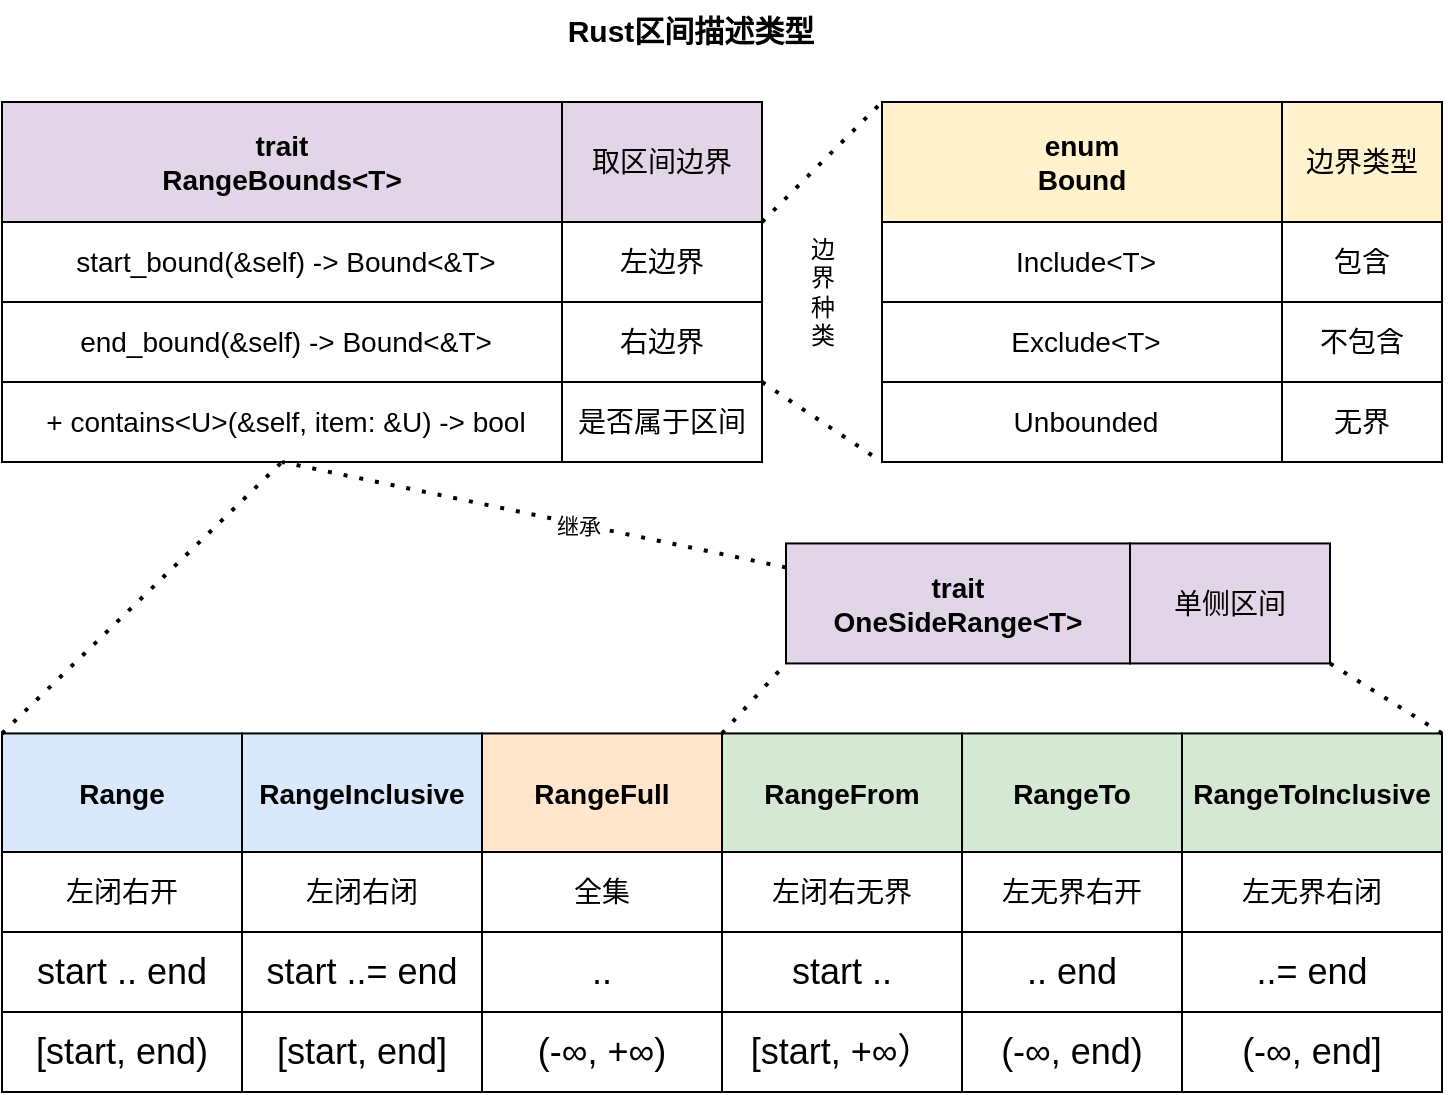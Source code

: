<mxfile version="21.6.1" type="device">
  <diagram name="第 1 页" id="fL5U-PgAhNhYn_C0-pY9">
    <mxGraphModel dx="792" dy="1156" grid="0" gridSize="10" guides="1" tooltips="1" connect="1" arrows="1" fold="1" page="1" pageScale="1" pageWidth="827" pageHeight="1169" math="0" shadow="0">
      <root>
        <mxCell id="0" />
        <mxCell id="1" parent="0" />
        <mxCell id="WMmsZvtwF0M1ZBAkQZpD-8" value="&lt;b&gt;trait&lt;br style=&quot;font-size: 14px;&quot;&gt;RangeBounds&amp;lt;T&amp;gt;&lt;/b&gt;" style="rounded=0;whiteSpace=wrap;html=1;fontSize=14;fillColor=#e1d5e7;strokeColor=#000000;" vertex="1" parent="1">
          <mxGeometry x="40" y="190" width="280" height="60" as="geometry" />
        </mxCell>
        <mxCell id="WMmsZvtwF0M1ZBAkQZpD-12" value="" style="edgeStyle=orthogonalEdgeStyle;rounded=0;orthogonalLoop=1;jettySize=auto;html=1;fontSize=14;" edge="1" parent="1" source="WMmsZvtwF0M1ZBAkQZpD-9" target="WMmsZvtwF0M1ZBAkQZpD-11">
          <mxGeometry relative="1" as="geometry" />
        </mxCell>
        <mxCell id="WMmsZvtwF0M1ZBAkQZpD-9" value="&lt;p style=&quot;border-color: var(--border-color); font-size: 14px; text-align: left; margin: 0px 0px 0px 4px;&quot;&gt;start_bound(&amp;amp;self) -&amp;gt; Bound&amp;lt;&amp;amp;T&amp;gt;&lt;/p&gt;" style="rounded=0;whiteSpace=wrap;html=1;fontSize=14;" vertex="1" parent="1">
          <mxGeometry x="40" y="250" width="280" height="40" as="geometry" />
        </mxCell>
        <mxCell id="WMmsZvtwF0M1ZBAkQZpD-10" value="&lt;p style=&quot;border-color: var(--border-color); font-size: 14px; text-align: left; margin: 0px 0px 0px 4px;&quot;&gt;end_bound(&amp;amp;self) -&amp;gt; Bound&amp;lt;&amp;amp;T&amp;gt;&lt;/p&gt;" style="rounded=0;whiteSpace=wrap;html=1;fontSize=14;" vertex="1" parent="1">
          <mxGeometry x="40" y="290" width="280" height="40" as="geometry" />
        </mxCell>
        <mxCell id="WMmsZvtwF0M1ZBAkQZpD-11" value="&lt;p style=&quot;border-color: var(--border-color); font-size: 14px; text-align: left; margin: 0px 0px 0px 4px;&quot;&gt;+ contains&amp;lt;U&amp;gt;(&amp;amp;self, item: &amp;amp;U) -&amp;gt; bool&lt;br style=&quot;font-size: 14px;&quot;&gt;&lt;/p&gt;" style="rounded=0;whiteSpace=wrap;html=1;fontSize=14;" vertex="1" parent="1">
          <mxGeometry x="40" y="330" width="280" height="40" as="geometry" />
        </mxCell>
        <mxCell id="WMmsZvtwF0M1ZBAkQZpD-13" value="&lt;b&gt;enum&lt;br style=&quot;font-size: 14px;&quot;&gt;Bound&lt;/b&gt;" style="rounded=0;whiteSpace=wrap;html=1;fontSize=14;fillColor=#fff2cc;strokeColor=#000000;" vertex="1" parent="1">
          <mxGeometry x="480" y="190" width="200" height="60" as="geometry" />
        </mxCell>
        <mxCell id="WMmsZvtwF0M1ZBAkQZpD-14" value="&lt;p style=&quot;border-color: var(--border-color); font-size: 14px; text-align: left; margin: 0px 0px 0px 4px;&quot;&gt;Include&amp;lt;T&amp;gt;&lt;/p&gt;" style="rounded=0;whiteSpace=wrap;html=1;fontSize=14;" vertex="1" parent="1">
          <mxGeometry x="480" y="250" width="200" height="40" as="geometry" />
        </mxCell>
        <mxCell id="WMmsZvtwF0M1ZBAkQZpD-15" value="&lt;p style=&quot;border-color: var(--border-color); font-size: 14px; text-align: left; margin: 0px 0px 0px 4px;&quot;&gt;Exclude&amp;lt;T&amp;gt;&lt;/p&gt;" style="rounded=0;whiteSpace=wrap;html=1;fontSize=14;" vertex="1" parent="1">
          <mxGeometry x="480" y="290" width="200" height="40" as="geometry" />
        </mxCell>
        <mxCell id="WMmsZvtwF0M1ZBAkQZpD-16" value="&lt;p style=&quot;border-color: var(--border-color); font-size: 14px; text-align: left; margin: 0px 0px 0px 4px;&quot;&gt;Unbounded&lt;br style=&quot;font-size: 14px;&quot;&gt;&lt;/p&gt;" style="rounded=0;whiteSpace=wrap;html=1;fontSize=14;" vertex="1" parent="1">
          <mxGeometry x="480" y="330" width="200" height="40" as="geometry" />
        </mxCell>
        <mxCell id="WMmsZvtwF0M1ZBAkQZpD-17" value="包含" style="rounded=0;whiteSpace=wrap;html=1;fontSize=14;" vertex="1" parent="1">
          <mxGeometry x="680" y="250" width="80" height="40" as="geometry" />
        </mxCell>
        <mxCell id="WMmsZvtwF0M1ZBAkQZpD-18" value="不包含" style="rounded=0;whiteSpace=wrap;html=1;fontSize=14;" vertex="1" parent="1">
          <mxGeometry x="680" y="290" width="80" height="40" as="geometry" />
        </mxCell>
        <mxCell id="WMmsZvtwF0M1ZBAkQZpD-19" value="无界" style="rounded=0;whiteSpace=wrap;html=1;fontSize=14;" vertex="1" parent="1">
          <mxGeometry x="680" y="330" width="80" height="40" as="geometry" />
        </mxCell>
        <mxCell id="WMmsZvtwF0M1ZBAkQZpD-20" value="边界类型" style="rounded=0;whiteSpace=wrap;html=1;fontSize=14;fillColor=#fff2cc;strokeColor=#000000;" vertex="1" parent="1">
          <mxGeometry x="680" y="190" width="80" height="60" as="geometry" />
        </mxCell>
        <mxCell id="WMmsZvtwF0M1ZBAkQZpD-21" value="取区间边界" style="rounded=0;whiteSpace=wrap;html=1;fontSize=14;fillColor=#e1d5e7;strokeColor=#000000;" vertex="1" parent="1">
          <mxGeometry x="320" y="190" width="100" height="60" as="geometry" />
        </mxCell>
        <mxCell id="WMmsZvtwF0M1ZBAkQZpD-22" value="左边界" style="rounded=0;whiteSpace=wrap;html=1;fontSize=14;" vertex="1" parent="1">
          <mxGeometry x="320" y="250" width="100" height="40" as="geometry" />
        </mxCell>
        <mxCell id="WMmsZvtwF0M1ZBAkQZpD-23" value="右边界" style="rounded=0;whiteSpace=wrap;html=1;fontSize=14;" vertex="1" parent="1">
          <mxGeometry x="320" y="290" width="100" height="40" as="geometry" />
        </mxCell>
        <mxCell id="WMmsZvtwF0M1ZBAkQZpD-24" value="是否属于区间" style="rounded=0;whiteSpace=wrap;html=1;fontSize=14;" vertex="1" parent="1">
          <mxGeometry x="320" y="330" width="100" height="40" as="geometry" />
        </mxCell>
        <mxCell id="WMmsZvtwF0M1ZBAkQZpD-25" value="" style="endArrow=none;dashed=1;html=1;dashPattern=1 3;strokeWidth=2;rounded=0;entryX=0;entryY=0;entryDx=0;entryDy=0;exitX=1;exitY=0;exitDx=0;exitDy=0;fontSize=14;" edge="1" parent="1" source="WMmsZvtwF0M1ZBAkQZpD-22" target="WMmsZvtwF0M1ZBAkQZpD-13">
          <mxGeometry width="50" height="50" relative="1" as="geometry">
            <mxPoint x="370" y="440" as="sourcePoint" />
            <mxPoint x="420" y="390" as="targetPoint" />
          </mxGeometry>
        </mxCell>
        <mxCell id="WMmsZvtwF0M1ZBAkQZpD-26" value="" style="endArrow=none;dashed=1;html=1;dashPattern=1 3;strokeWidth=2;rounded=0;exitX=1;exitY=0;exitDx=0;exitDy=0;entryX=0;entryY=1;entryDx=0;entryDy=0;fontSize=14;" edge="1" parent="1" source="WMmsZvtwF0M1ZBAkQZpD-24" target="WMmsZvtwF0M1ZBAkQZpD-16">
          <mxGeometry width="50" height="50" relative="1" as="geometry">
            <mxPoint x="370" y="440" as="sourcePoint" />
            <mxPoint x="420" y="390" as="targetPoint" />
          </mxGeometry>
        </mxCell>
        <mxCell id="WMmsZvtwF0M1ZBAkQZpD-27" value="Range" style="rounded=0;whiteSpace=wrap;html=1;fontStyle=1;fontSize=14;fillColor=#dae8fc;strokeColor=#000000;" vertex="1" parent="1">
          <mxGeometry x="40" y="505.72" width="120" height="60" as="geometry" />
        </mxCell>
        <mxCell id="WMmsZvtwF0M1ZBAkQZpD-28" value="RangeFrom" style="rounded=0;whiteSpace=wrap;html=1;fontSize=14;fontStyle=1;fillColor=#d5e8d4;strokeColor=#000000;" vertex="1" parent="1">
          <mxGeometry x="400" y="505.72" width="120" height="60" as="geometry" />
        </mxCell>
        <mxCell id="WMmsZvtwF0M1ZBAkQZpD-29" value="RangeFull" style="rounded=0;whiteSpace=wrap;html=1;fontSize=14;fontStyle=1;fillColor=#ffe6cc;strokeColor=#000000;" vertex="1" parent="1">
          <mxGeometry x="280" y="505.72" width="120" height="60" as="geometry" />
        </mxCell>
        <mxCell id="WMmsZvtwF0M1ZBAkQZpD-30" value="RangeInclusive" style="rounded=0;whiteSpace=wrap;html=1;fontSize=14;fontStyle=1;fillColor=#dae8fc;strokeColor=#000000;" vertex="1" parent="1">
          <mxGeometry x="160" y="505.72" width="120" height="60" as="geometry" />
        </mxCell>
        <mxCell id="WMmsZvtwF0M1ZBAkQZpD-31" value="RangeTo" style="rounded=0;whiteSpace=wrap;html=1;fontSize=14;fontStyle=1;fillColor=#d5e8d4;strokeColor=#000000;" vertex="1" parent="1">
          <mxGeometry x="520" y="505.72" width="110" height="60" as="geometry" />
        </mxCell>
        <mxCell id="WMmsZvtwF0M1ZBAkQZpD-32" value="RangeToInclusive" style="rounded=0;whiteSpace=wrap;html=1;fontSize=14;fontStyle=1;fillColor=#d5e8d4;strokeColor=#000000;" vertex="1" parent="1">
          <mxGeometry x="630" y="505.72" width="130" height="60" as="geometry" />
        </mxCell>
        <mxCell id="WMmsZvtwF0M1ZBAkQZpD-33" value="左闭右开" style="rounded=0;whiteSpace=wrap;html=1;fontSize=14;strokeColor=#000000;" vertex="1" parent="1">
          <mxGeometry x="40" y="565" width="120" height="40" as="geometry" />
        </mxCell>
        <mxCell id="WMmsZvtwF0M1ZBAkQZpD-34" value="左闭右无界" style="rounded=0;whiteSpace=wrap;html=1;fontSize=14;strokeColor=#000000;" vertex="1" parent="1">
          <mxGeometry x="400" y="565" width="120" height="40" as="geometry" />
        </mxCell>
        <mxCell id="WMmsZvtwF0M1ZBAkQZpD-35" value="start .. end" style="rounded=0;whiteSpace=wrap;html=1;fontSize=18;strokeColor=#000000;" vertex="1" parent="1">
          <mxGeometry x="40" y="605" width="120" height="40" as="geometry" />
        </mxCell>
        <mxCell id="WMmsZvtwF0M1ZBAkQZpD-36" value="start .." style="rounded=0;whiteSpace=wrap;html=1;fontSize=18;strokeColor=#000000;" vertex="1" parent="1">
          <mxGeometry x="400" y="605" width="120" height="40" as="geometry" />
        </mxCell>
        <mxCell id="WMmsZvtwF0M1ZBAkQZpD-37" value="全集" style="rounded=0;whiteSpace=wrap;html=1;fontSize=14;strokeColor=#000000;" vertex="1" parent="1">
          <mxGeometry x="280" y="565" width="120" height="40" as="geometry" />
        </mxCell>
        <mxCell id="WMmsZvtwF0M1ZBAkQZpD-38" value="[start, end)" style="rounded=0;whiteSpace=wrap;html=1;fontSize=18;strokeColor=#000000;" vertex="1" parent="1">
          <mxGeometry x="40" y="645" width="120" height="40" as="geometry" />
        </mxCell>
        <mxCell id="WMmsZvtwF0M1ZBAkQZpD-39" value="[start, +∞）" style="rounded=0;whiteSpace=wrap;html=1;fontSize=18;strokeColor=#000000;" vertex="1" parent="1">
          <mxGeometry x="400" y="645" width="120" height="40" as="geometry" />
        </mxCell>
        <mxCell id="WMmsZvtwF0M1ZBAkQZpD-40" value=".." style="rounded=0;whiteSpace=wrap;html=1;fontSize=18;strokeColor=#000000;" vertex="1" parent="1">
          <mxGeometry x="280" y="605" width="120" height="40" as="geometry" />
        </mxCell>
        <mxCell id="WMmsZvtwF0M1ZBAkQZpD-41" value="(-∞, +∞)" style="rounded=0;whiteSpace=wrap;html=1;fontSize=18;strokeColor=#000000;" vertex="1" parent="1">
          <mxGeometry x="280" y="645" width="120" height="40" as="geometry" />
        </mxCell>
        <mxCell id="WMmsZvtwF0M1ZBAkQZpD-42" value="左闭右闭" style="rounded=0;whiteSpace=wrap;html=1;fontSize=14;strokeColor=#000000;" vertex="1" parent="1">
          <mxGeometry x="160" y="565" width="120" height="40" as="geometry" />
        </mxCell>
        <mxCell id="WMmsZvtwF0M1ZBAkQZpD-43" value="start ..= end" style="rounded=0;whiteSpace=wrap;html=1;fontSize=18;strokeColor=#000000;" vertex="1" parent="1">
          <mxGeometry x="160" y="605" width="120" height="40" as="geometry" />
        </mxCell>
        <mxCell id="WMmsZvtwF0M1ZBAkQZpD-44" value="[start, end]" style="rounded=0;whiteSpace=wrap;html=1;fontSize=18;strokeColor=#000000;" vertex="1" parent="1">
          <mxGeometry x="160" y="645" width="120" height="40" as="geometry" />
        </mxCell>
        <mxCell id="WMmsZvtwF0M1ZBAkQZpD-45" value="左无界右开" style="rounded=0;whiteSpace=wrap;html=1;fontSize=14;strokeColor=#000000;" vertex="1" parent="1">
          <mxGeometry x="520" y="565" width="110" height="40" as="geometry" />
        </mxCell>
        <mxCell id="WMmsZvtwF0M1ZBAkQZpD-46" value=".. end" style="rounded=0;whiteSpace=wrap;html=1;fontSize=18;strokeColor=#000000;" vertex="1" parent="1">
          <mxGeometry x="520" y="605" width="110" height="40" as="geometry" />
        </mxCell>
        <mxCell id="WMmsZvtwF0M1ZBAkQZpD-47" value="(-∞, end)" style="rounded=0;whiteSpace=wrap;html=1;fontSize=18;strokeColor=#000000;" vertex="1" parent="1">
          <mxGeometry x="520" y="645" width="110" height="40" as="geometry" />
        </mxCell>
        <mxCell id="WMmsZvtwF0M1ZBAkQZpD-48" value="左无界右闭" style="rounded=0;whiteSpace=wrap;html=1;fontSize=14;strokeColor=#000000;" vertex="1" parent="1">
          <mxGeometry x="630" y="565" width="130" height="40" as="geometry" />
        </mxCell>
        <mxCell id="WMmsZvtwF0M1ZBAkQZpD-49" value="..= end" style="rounded=0;whiteSpace=wrap;html=1;fontSize=18;strokeColor=#000000;" vertex="1" parent="1">
          <mxGeometry x="630" y="605" width="130" height="40" as="geometry" />
        </mxCell>
        <mxCell id="WMmsZvtwF0M1ZBAkQZpD-50" value="(-∞, end]" style="rounded=0;whiteSpace=wrap;html=1;fontSize=18;strokeColor=#000000;" vertex="1" parent="1">
          <mxGeometry x="630" y="645" width="130" height="40" as="geometry" />
        </mxCell>
        <mxCell id="WMmsZvtwF0M1ZBAkQZpD-51" value="" style="endArrow=none;dashed=1;html=1;dashPattern=1 3;strokeWidth=2;rounded=0;entryX=0.5;entryY=1;entryDx=0;entryDy=0;exitX=0;exitY=0;exitDx=0;exitDy=0;" edge="1" parent="1" source="WMmsZvtwF0M1ZBAkQZpD-27" target="WMmsZvtwF0M1ZBAkQZpD-11">
          <mxGeometry width="50" height="50" relative="1" as="geometry">
            <mxPoint x="370" y="610" as="sourcePoint" />
            <mxPoint x="420" y="560" as="targetPoint" />
          </mxGeometry>
        </mxCell>
        <mxCell id="WMmsZvtwF0M1ZBAkQZpD-52" value="" style="endArrow=none;dashed=1;html=1;dashPattern=1 3;strokeWidth=2;rounded=0;entryX=0.5;entryY=1;entryDx=0;entryDy=0;" edge="1" parent="1" source="WMmsZvtwF0M1ZBAkQZpD-56" target="WMmsZvtwF0M1ZBAkQZpD-11">
          <mxGeometry width="50" height="50" relative="1" as="geometry">
            <mxPoint x="370" y="610" as="sourcePoint" />
            <mxPoint x="420" y="560" as="targetPoint" />
          </mxGeometry>
        </mxCell>
        <mxCell id="WMmsZvtwF0M1ZBAkQZpD-60" value="继承" style="edgeLabel;html=1;align=center;verticalAlign=middle;resizable=0;points=[];" vertex="1" connectable="0" parent="WMmsZvtwF0M1ZBAkQZpD-52">
          <mxGeometry x="-0.172" y="1" relative="1" as="geometry">
            <mxPoint as="offset" />
          </mxGeometry>
        </mxCell>
        <mxCell id="WMmsZvtwF0M1ZBAkQZpD-54" value="边&lt;br&gt;界&lt;br&gt;种&lt;br&gt;类" style="text;html=1;align=center;verticalAlign=middle;resizable=0;points=[];autosize=1;strokeColor=none;fillColor=none;" vertex="1" parent="1">
          <mxGeometry x="430" y="250" width="40" height="70" as="geometry" />
        </mxCell>
        <mxCell id="WMmsZvtwF0M1ZBAkQZpD-55" value="Rust区间描述类型" style="text;html=1;align=center;verticalAlign=middle;resizable=0;points=[];autosize=1;strokeColor=none;fillColor=none;fontSize=15;fontStyle=1" vertex="1" parent="1">
          <mxGeometry x="309" y="139" width="150" height="30" as="geometry" />
        </mxCell>
        <mxCell id="WMmsZvtwF0M1ZBAkQZpD-56" value="&lt;b&gt;trait&lt;br style=&quot;font-size: 14px;&quot;&gt;OneSideRange&amp;lt;T&amp;gt;&lt;/b&gt;" style="rounded=0;whiteSpace=wrap;html=1;fontSize=14;fillColor=#e1d5e7;strokeColor=#000000;" vertex="1" parent="1">
          <mxGeometry x="432" y="410.72" width="172" height="60" as="geometry" />
        </mxCell>
        <mxCell id="WMmsZvtwF0M1ZBAkQZpD-57" value="单侧区间" style="rounded=0;whiteSpace=wrap;html=1;fontSize=14;fillColor=#e1d5e7;strokeColor=#000000;" vertex="1" parent="1">
          <mxGeometry x="604" y="410.72" width="100" height="60" as="geometry" />
        </mxCell>
        <mxCell id="WMmsZvtwF0M1ZBAkQZpD-62" value="" style="endArrow=none;dashed=1;html=1;dashPattern=1 3;strokeWidth=2;rounded=0;entryX=0;entryY=1;entryDx=0;entryDy=0;exitX=1;exitY=0;exitDx=0;exitDy=0;" edge="1" parent="1" source="WMmsZvtwF0M1ZBAkQZpD-29" target="WMmsZvtwF0M1ZBAkQZpD-56">
          <mxGeometry width="50" height="50" relative="1" as="geometry">
            <mxPoint x="371" y="600.28" as="sourcePoint" />
            <mxPoint x="421" y="550.28" as="targetPoint" />
          </mxGeometry>
        </mxCell>
        <mxCell id="WMmsZvtwF0M1ZBAkQZpD-63" value="" style="endArrow=none;dashed=1;html=1;dashPattern=1 3;strokeWidth=2;rounded=0;entryX=1;entryY=1;entryDx=0;entryDy=0;exitX=1;exitY=0;exitDx=0;exitDy=0;" edge="1" parent="1" source="WMmsZvtwF0M1ZBAkQZpD-32" target="WMmsZvtwF0M1ZBAkQZpD-57">
          <mxGeometry width="50" height="50" relative="1" as="geometry">
            <mxPoint x="371" y="600.28" as="sourcePoint" />
            <mxPoint x="421" y="550.28" as="targetPoint" />
          </mxGeometry>
        </mxCell>
      </root>
    </mxGraphModel>
  </diagram>
</mxfile>
